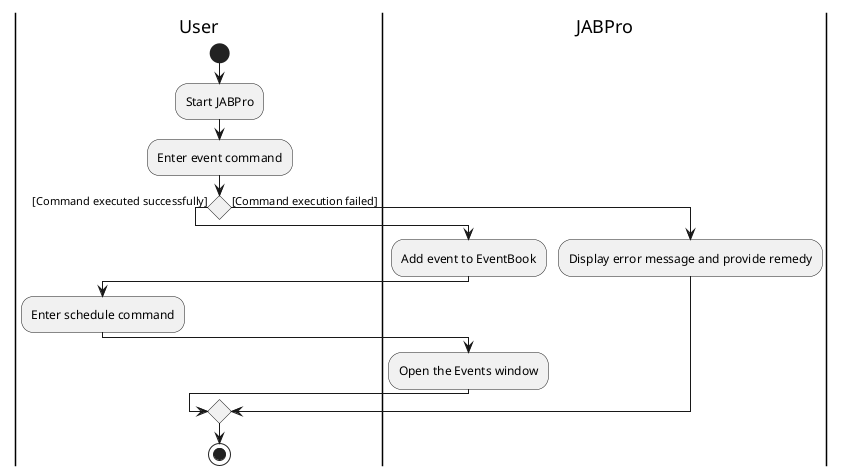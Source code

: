 @startuml
'https://plantuml.com/activity-diagram-beta
|User|
start
:Start JABPro;
:Enter event command;
if () then ([Command executed successfully])
  |JABPro|
  :Add event to EventBook;
  |User|
  :Enter schedule command;
  |JABPro|
  :Open the Events window;
  |User|
else ([Command execution failed])
  |JABPro|
  :Display error message and provide remedy;
  |User|

endif

stop

@enduml
